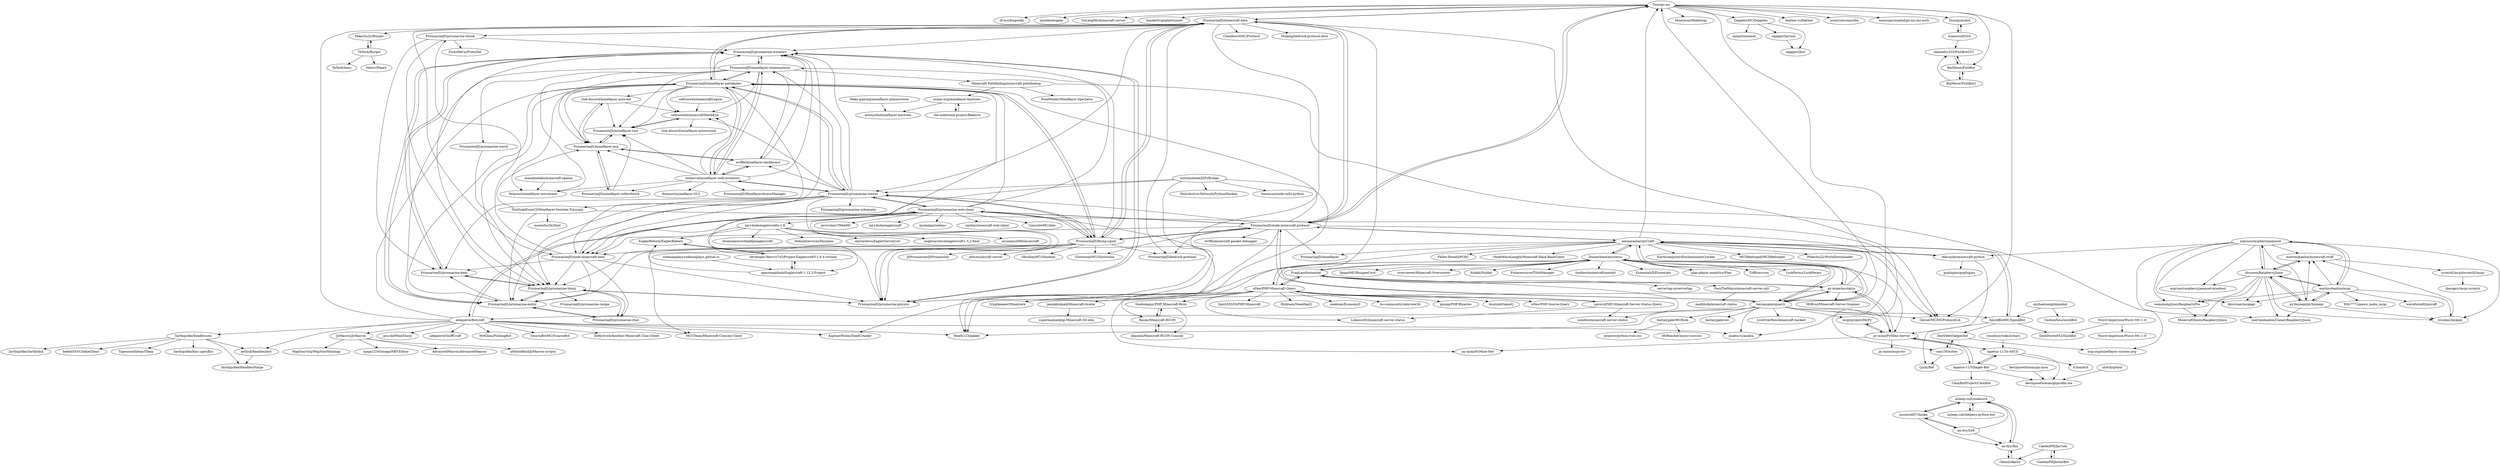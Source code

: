 digraph G {
"Tnze/go-mc" -> "df-mc/dragonfly" ["e"=1]
"Tnze/go-mc" -> "minekube/gate" ["e"=1]
"Tnze/go-mc" -> "GoLangMc/minecraft-server" ["e"=1]
"Tnze/go-mc" -> "Sandertv/gophertunnel" ["e"=1]
"Tnze/go-mc" -> "PrismarineJS/minecraft-data"
"Tnze/go-mc" -> "ZeppelinMC/Zeppelin"
"Tnze/go-mc" -> "azalea-rs/azalea" ["e"=1]
"Tnze/go-mc" -> "PrismarineJS/node-minecraft-protocol"
"Tnze/go-mc" -> "Minestom/Minestom" ["e"=1]
"Tnze/go-mc" -> "GeyserMC/MCProtocolLib" ["e"=1]
"Tnze/go-mc" -> "Tnze/gomcbot"
"Tnze/go-mc" -> "feather-rs/feather" ["e"=1]
"Tnze/go-mc" -> "iceiix/stevenarella" ["e"=1]
"Tnze/go-mc" -> "maxsupermanhd/go-mc-ms-auth"
"Tnze/go-mc" -> "BaiMeow/FishBot"
"FragLand/minestat" -> "py-mine/mcstatus"
"FragLand/minestat" -> "Dinnerbone/mcstatus"
"FragLand/minestat" -> "xPaw/PHP-Minecraft-Query"
"FragLand/minestat" -> "servertap-io/servertap"
"FragLand/minestat" -> "noxifoxi/minecraft-server-status"
"FragLand/minestat" -> "PassTheMayo/minecraft-server-util"
"Macuyiko/minecraft-python" -> "pyplugins/pyplugins"
"Macuyiko/minecraft-python" -> "ammaraskar/pyCraft"
"Macuyiko/minecraft-python" -> "py-mine/PyMine-Server"
"adepierre/Botcraft" -> "adepierre/SniffCraft" ["e"=1]
"adepierre/Botcraft" -> "azalea-rs/azalea" ["e"=1]
"adepierre/Botcraft" -> "MrKinau/FishingBot" ["e"=1]
"adepierre/Botcraft" -> "PrismarineJS/mineflayer-pathfinder"
"adepierre/Botcraft" -> "nothub/headlessbot"
"adepierre/Botcraft" -> "Heath123/pakkit" ["e"=1]
"adepierre/Botcraft" -> "JsMacros/JsMacros"
"adepierre/Botcraft" -> "SwarmBotMC/SwarmBot" ["e"=1]
"adepierre/Botcraft" -> "PrismarineJS/minecraft-data"
"adepierre/Botcraft" -> "Defective4/Another-Minecraft-Chat-Client"
"adepierre/Botcraft" -> "psu-de/MineSharp" ["e"=1]
"adepierre/Botcraft" -> "3arthqu4ke/headlessmc"
"adepierre/Botcraft" -> "MCCTeam/Minecraft-Console-Client" ["e"=1]
"adepierre/Botcraft" -> "PrismarineJS/prismarine-web-client"
"adepierre/Botcraft" -> "KaptainWutax/SeedCracker" ["e"=1]
"michaelzangl/minebot" -> "CarbonNeuron/AIBot"
"michaelzangl/minebot" -> "SpockBotMC/SpockBot"
"martinohanlon/minecraft-stuff" -> "zhuowei/RaspberryJuice"
"martinohanlon/minecraft-stuff" -> "scratch2mcpi/scratch2mcpi"
"TkTech/Burger" -> "Pokechu22/Burger"
"TkTech/Burger" -> "Matsv/PAaaS"
"TkTech/Burger" -> "TkTech/lawu"
"thedudeguy/PHP-Minecraft-Rcon" -> "Rauks/Minecraft-RCON"
"thedudeguy/PHP-Minecraft-Rcon" -> "ekaomk/Minecraft-RCON-Console"
"ryan4yin/video2chars" -> "Iapetus-11/To-ASCII"
"scratch2mcpi/scratch2mcpi" -> "jbaragry/mcpi-scratch"
"Tnze/gomcbot" -> "miaoscraft/SiS"
"BaiMeow/FishBot" -> "Amazefcc233/FishBotGUI"
"BaiMeow/FishBot" -> "BaiMeow/FishBot2"
"Dinnerbone/mcstatus" -> "py-mine/mcstatus"
"Dinnerbone/mcstatus" -> "ammaraskar/pyCraft"
"Dinnerbone/mcstatus" -> "barneygale/quarry"
"Dinnerbone/mcstatus" -> "xPaw/PHP-Minecraft-Query"
"Dinnerbone/mcstatus" -> "FragLand/minestat"
"Dinnerbone/mcstatus" -> "SpigotMC/BungeeCord" ["e"=1]
"Dinnerbone/mcstatus" -> "py-mine/PyMine-Server"
"Dinnerbone/mcstatus" -> "overviewer/Minecraft-Overviewer" ["e"=1]
"Dinnerbone/mcstatus" -> "Nukkit/Nukkit" ["e"=1]
"Dinnerbone/mcstatus" -> "Puharesource/TitleManager" ["e"=1]
"Dinnerbone/mcstatus" -> "toolbox4minecraft/amidst" ["e"=1]
"Dinnerbone/mcstatus" -> "EssentialsX/Essentials" ["e"=1]
"Dinnerbone/mcstatus" -> "plan-player-analytics/Plan" ["e"=1]
"Dinnerbone/mcstatus" -> "Tiiffi/mcrcon" ["e"=1]
"Dinnerbone/mcstatus" -> "LuckPerms/LuckPerms" ["e"=1]
"martinohanlon/mcpi" -> "zhuowei/RaspberryJuice"
"martinohanlon/mcpi" -> "py3minepi/py3minepi"
"martinohanlon/mcpi" -> "brooksc/mcpipy"
"martinohanlon/mcpi" -> "martinohanlon/minecraft-stuff"
"martinohanlon/mcpi" -> "arpruss/raspberryjammod"
"martinohanlon/mcpi" -> "wensheng/JuicyRaspberryPie"
"martinohanlon/mcpi" -> "kbsriram/mcpiapi"
"martinohanlon/mcpi" -> "Will-777/spawn_mobs_mcpi"
"martinohanlon/mcpi" -> "waveform80/picraft"
"PrismarineJS/prismarine-viewer" -> "imharvol/mineflayer-web-inventory"
"PrismarineJS/prismarine-viewer" -> "PrismarineJS/node-minecraft-data"
"PrismarineJS/prismarine-viewer" -> "PrismarineJS/prismarine-windows"
"PrismarineJS/prismarine-viewer" -> "PrismarineJS/mineflayer-pathfinder"
"PrismarineJS/prismarine-viewer" -> "PrismarineJS/prismarine-web-client"
"PrismarineJS/prismarine-viewer" -> "PrismarineJS/prismarine-item"
"PrismarineJS/prismarine-viewer" -> "wvffle/mineflayer-dashboard"
"PrismarineJS/prismarine-viewer" -> "TheDudeFromCI/Mineflayer-Youtube-Tutorials"
"PrismarineJS/prismarine-viewer" -> "PrismarineJS/prismarine-entity"
"PrismarineJS/prismarine-viewer" -> "PrismarineJS/flying-squid"
"PrismarineJS/prismarine-viewer" -> "PrismarineJS/prismarine-physics"
"PrismarineJS/prismarine-viewer" -> "PrismarineJS/mineflayer-statemachine"
"PrismarineJS/prismarine-viewer" -> "PrismarineJS/prismarine-block"
"PrismarineJS/prismarine-viewer" -> "PrismarineJS/prismarine-schematic"
"PrismarineJS/prismarine-viewer" -> "sefirosweb/minecraftHawkEye"
"PrismarineJS/mineflayer-statemachine" -> "PrismarineJS/prismarine-windows"
"PrismarineJS/mineflayer-statemachine" -> "imharvol/mineflayer-web-inventory"
"PrismarineJS/mineflayer-statemachine" -> "PrismarineJS/mineflayer-pathfinder"
"PrismarineJS/mineflayer-statemachine" -> "PrismarineJS/prismarine-world"
"PrismarineJS/mineflayer-statemachine" -> "firejoust/mineflayer-movement"
"PrismarineJS/mineflayer-statemachine" -> "PrismarineJS/mineflayer-pvp"
"PrismarineJS/mineflayer-statemachine" -> "PrismarineJS/mineflayer-tool"
"PrismarineJS/mineflayer-statemachine" -> "sefirosweb/minecraftHawkEye"
"PrismarineJS/mineflayer-statemachine" -> "Minecraft-Pathfinding/minecraft-pathfinding"
"PrismarineJS/mineflayer-statemachine" -> "wvffle/mineflayer-dashboard"
"PrismarineJS/mineflayer-statemachine" -> "PrismarineJS/prismarine-entity"
"xPaw/PHP-Minecraft-Query" -> "xPaw/PHP-Source-Query" ["e"=1]
"xPaw/PHP-Minecraft-Query" -> "spravil/PHP-Minecraft-Server-Status-Query"
"xPaw/PHP-Minecraft-Query" -> "Spirit55555/PHP-Minecraft"
"xPaw/PHP-Minecraft-Query" -> "jamiebicknell/Minecraft-Avatar"
"xPaw/PHP-Minecraft-Query" -> "Dinnerbone/mcstatus"
"xPaw/PHP-Minecraft-Query" -> "Hydreon/Steadfast2" ["e"=1]
"xPaw/PHP-Minecraft-Query" -> "thedudeguy/PHP-Minecraft-Rcon"
"xPaw/PHP-Minecraft-Query" -> "onebone/EconomyS" ["e"=1]
"xPaw/PHP-Minecraft-Query" -> "Cryptkeeper/Minetrack" ["e"=1]
"xPaw/PHP-Minecraft-Query" -> "Rauks/Minecraft-RCON"
"xPaw/PHP-Minecraft-Query" -> "bs-community/skinview3d" ["e"=1]
"xPaw/PHP-Minecraft-Query" -> "pmmp/PHP-Binaries" ["e"=1]
"xPaw/PHP-Minecraft-Query" -> "FragLand/minestat"
"xPaw/PHP-Minecraft-Query" -> "Lukasss93/minecraft-server-status"
"xPaw/PHP-Minecraft-Query" -> "Austinb/GameQ" ["e"=1]
"Iapetus-11/Villager-Bot" -> "Iapetus-11/To-ASCII"
"Iapetus-11/Villager-Bot" -> "py-mine/PyMine-Server"
"Iapetus-11/Villager-Bot" -> "ClemBotProject/ClemBot"
"Iapetus-11/Villager-Bot" -> "kevinjosethomas/ghprofile.me"
"Iapetus-11/To-ASCII" -> "kevinjosethomas/ghprofile.me"
"Iapetus-11/To-ASCII" -> "d-llon/bcli"
"Iapetus-11/To-ASCII" -> "Iapetus-11/Villager-Bot"
"TheDudeFromCI/Mineflayer-Youtube-Tutorials" -> "PrismarineJS/mineflayer-pvp"
"TheDudeFromCI/Mineflayer-Youtube-Tutorials" -> "rom1504/rbot"
"TheDudeFromCI/Mineflayer-Youtube-Tutorials" -> "moom0o/2b2tbot"
"TheDudeFromCI/Mineflayer-Youtube-Tutorials" -> "PrismarineJS/prismarine-entity"
"ClemBotProject/ClemBot" -> "asleep-cult/snekcord"
"JsMacros/JsMacros" -> "AdvancedMacros/AdvancedMacros"
"JsMacros/JsMacros" -> "aMelonRind/JsMacros-scripts"
"JsMacros/JsMacros" -> "WagYourOrg/WagYourMinimap"
"JsMacros/JsMacros" -> "mega12345mega/NBT-Editor"
"arpruss/raspberryjammod" -> "zhuowei/RaspberryJuice"
"arpruss/raspberryjammod" -> "kbsriram/mcpiapi"
"arpruss/raspberryjammod" -> "brooksc/mcpipy"
"arpruss/raspberryjammod" -> "wensheng/JuicyRaspberryPie"
"arpruss/raspberryjammod" -> "martinohanlon/mcpi"
"arpruss/raspberryjammod" -> "py3minepi/py3minepi"
"arpruss/raspberryjammod" -> "arpruss/raspberryjammod-minetest"
"arpruss/raspberryjammod" -> "martinohanlon/minecraft-stuff"
"arpruss/raspberryjammod" -> "martinohanlon/CanaryRaspberryJuice"
"arpruss/raspberryjammod" -> "Macuyiko/minecraft-python"
"Wurst-Imperium/Wurst-MC-1.8" -> "Wurst-Imperium/Wurst-MC-1.9"
"Wurst-Imperium/Wurst-MC-1.8" -> "DarkStorm652/DarkBot"
"wvffle/mineflayer-dashboard" -> "imharvol/mineflayer-web-inventory"
"wvffle/mineflayer-dashboard" -> "PrismarineJS/mineflayer-pvp"
"wvffle/mineflayer-dashboard" -> "PrismarineJS/prismarine-windows"
"barneygale/quarry" -> "ammaraskar/pyCraft"
"barneygale/quarry" -> "LiveOverflow/minecraft-hacked" ["e"=1]
"barneygale/quarry" -> "barneygale/rex"
"barneygale/quarry" -> "PrismarineJS/node-minecraft-protocol"
"barneygale/quarry" -> "Dinnerbone/mcstatus"
"barneygale/quarry" -> "py-mine/mcstatus"
"barneygale/quarry" -> "SpockBotMC/SpockBot"
"barneygale/quarry" -> "py-mine/PyMine-Server"
"barneygale/quarry" -> "Tnze/go-mc"
"barneygale/quarry" -> "azalea-rs/azalea" ["e"=1]
"barneygale/quarry" -> "Heath123/pakkit" ["e"=1]
"barneygale/quarry" -> "mcpyproject/McPy"
"barneygale/quarry" -> "GeyserMC/MCProtocolLib" ["e"=1]
"barneygale/quarry" -> "barneygale/MCRcon"
"barneygale/quarry" -> "adepierre/Botcraft"
"mcpyproject/McPy" -> "py-mine/PyMine-Server"
"barneygale/MCRcon" -> "MrReacher/async-mcrcon"
"barneygale/MCRcon" -> "mrpaws/python-rcon-mc"
"PrismarineJS/mineflayer-pathfinder" -> "PrismarineJS/mineflayer-statemachine"
"PrismarineJS/mineflayer-pathfinder" -> "imharvol/mineflayer-web-inventory"
"PrismarineJS/mineflayer-pathfinder" -> "PrismarineJS/mineflayer-pvp"
"PrismarineJS/mineflayer-pathfinder" -> "PrismarineJS/node-minecraft-data"
"PrismarineJS/mineflayer-pathfinder" -> "sefirosweb/minecraftHawkEye"
"PrismarineJS/mineflayer-pathfinder" -> "PrismarineJS/prismarine-viewer"
"PrismarineJS/mineflayer-pathfinder" -> "PrismarineJS/prismarine-physics"
"PrismarineJS/mineflayer-pathfinder" -> "PrismarineJS/prismarine-windows"
"PrismarineJS/mineflayer-pathfinder" -> "PrismarineJS/prismarine-block"
"PrismarineJS/mineflayer-pathfinder" -> "PrismarineJS/prismarine-entity"
"PrismarineJS/mineflayer-pathfinder" -> "PrismarineJS/mineflayer-tool"
"PrismarineJS/mineflayer-pathfinder" -> "PrismarineJS/minecraft-data"
"PrismarineJS/mineflayer-pathfinder" -> "firejoust/mineflayer-movement"
"PrismarineJS/mineflayer-pathfinder" -> "PrismarineJS/flying-squid"
"PrismarineJS/mineflayer-pathfinder" -> "link-discord/mineflayer-auto-eat"
"imharvol/mineflayer-web-inventory" -> "wvffle/mineflayer-dashboard"
"imharvol/mineflayer-web-inventory" -> "PrismarineJS/mineflayer-statemachine"
"imharvol/mineflayer-web-inventory" -> "PrismarineJS/mineflayer-collectblock"
"imharvol/mineflayer-web-inventory" -> "sefirosweb/minecraftHawkEye"
"imharvol/mineflayer-web-inventory" -> "PrismarineJS/MineflayerArmorManager"
"imharvol/mineflayer-web-inventory" -> "PrismarineJS/mineflayer-tool"
"imharvol/mineflayer-web-inventory" -> "PrismarineJS/mineflayer-pvp"
"imharvol/mineflayer-web-inventory" -> "PrismarineJS/mineflayer-pathfinder"
"imharvol/mineflayer-web-inventory" -> "PrismarineJS/prismarine-viewer"
"imharvol/mineflayer-web-inventory" -> "firejoust/mineflayer-movement"
"imharvol/mineflayer-web-inventory" -> "PrismarineJS/prismarine-windows"
"imharvol/mineflayer-web-inventory" -> "firejoust/mineflayer-GUI"
"PrismarineJS/prismarine-physics" -> "PrismarineJS/prismarine-block"
"PrismarineJS/prismarine-physics" -> "PrismarineJS/prismarine-windows"
"sefirosweb/minecraftLegion" -> "sefirosweb/minecraftHawkEye"
"miaoscraft/SiS" -> "Amazefcc233/FishBotGUI"
"miaoscraft/SiS" -> "Tnze/gomcbot"
"PassTheMayo/minecraft-server-util" -> "mathhulk/minecraft-status"
"PrismarineJS/mineflayer-collectblock" -> "PrismarineJS/mineflayer-pvp"
"PrismarineJS/mineflayer-collectblock" -> "PrismarineJS/mineflayer-tool"
"PrismarineJS/prismarine-chat" -> "PrismarineJS/prismarine-block"
"PrismarineJS/prismarine-chat" -> "PrismarineJS/prismarine-entity"
"sefirosweb/minecraftHawkEye" -> "PrismarineJS/mineflayer-tool"
"sefirosweb/minecraftHawkEye" -> "link-discord/mineflayer-autocrystal"
"Amazefcc233/FishBotGUI" -> "BaiMeow/FishBot"
"ammaraskar/pyCraft" -> "barneygale/quarry"
"ammaraskar/pyCraft" -> "SpockBotMC/SpockBot"
"ammaraskar/pyCraft" -> "Dinnerbone/mcstatus"
"ammaraskar/pyCraft" -> "Macuyiko/minecraft-python"
"ammaraskar/pyCraft" -> "GeyserMC/MCProtocolLib" ["e"=1]
"ammaraskar/pyCraft" -> "PrismarineJS/node-minecraft-protocol"
"ammaraskar/pyCraft" -> "MCCTeam/Minecraft-Console-Client" ["e"=1]
"ammaraskar/pyCraft" -> "MCDReforged/MCDReforged" ["e"=1]
"ammaraskar/pyCraft" -> "KaptainWutax/SeedCracker" ["e"=1]
"ammaraskar/pyCraft" -> "Pokechu22/WorldDownloader" ["e"=1]
"ammaraskar/pyCraft" -> "Fallen-Breath/PCRC" ["e"=1]
"ammaraskar/pyCraft" -> "PrismarineJS/mineflayer" ["e"=1]
"ammaraskar/pyCraft" -> "OxideWaveLength/Minecraft-Hack-BaseClient" ["e"=1]
"ammaraskar/pyCraft" -> "Earthcomputer/EnchantmentCracker" ["e"=1]
"ammaraskar/pyCraft" -> "Tnze/go-mc"
"PrismarineJS/minecraft-data" -> "PrismarineJS/node-minecraft-data"
"PrismarineJS/minecraft-data" -> "PrismarineJS/node-minecraft-protocol"
"PrismarineJS/minecraft-data" -> "Heath123/pakkit" ["e"=1]
"PrismarineJS/minecraft-data" -> "PrismarineJS/bedrock-protocol" ["e"=1]
"PrismarineJS/minecraft-data" -> "PrismarineJS/mineflayer-pathfinder"
"PrismarineJS/minecraft-data" -> "CloudburstMC/Protocol" ["e"=1]
"PrismarineJS/minecraft-data" -> "PrismarineJS/flying-squid"
"PrismarineJS/minecraft-data" -> "GeyserMC/MCProtocolLib" ["e"=1]
"PrismarineJS/minecraft-data" -> "Tnze/go-mc"
"PrismarineJS/minecraft-data" -> "Pokechu22/Burger"
"PrismarineJS/minecraft-data" -> "PrismarineJS/prismarine-windows"
"PrismarineJS/minecraft-data" -> "Mojang/bedrock-protocol-docs" ["e"=1]
"PrismarineJS/minecraft-data" -> "PrismarineJS/prismarine-viewer"
"PrismarineJS/minecraft-data" -> "PrismarineJS/prismarine-physics"
"PrismarineJS/minecraft-data" -> "PrismarineJS/prismarine-chunk"
"py-mine/PyMine-Server" -> "mcpyproject/McPy"
"py-mine/PyMine-Server" -> "py-mine/PyMine-Net"
"py-mine/PyMine-Server" -> "Iapetus-11/Villager-Bot"
"py-mine/PyMine-Server" -> "py-mine/mcstatus"
"py-mine/PyMine-Server" -> "py-mine/mcproto"
"py-mine/PyMine-Server" -> "Iapetus-11/To-ASCII"
"statch/gitbot" -> "kevinjosethomas/ghprofile.me"
"PrismarineJS/prismarine-chunk" -> "PrismarineJS/prismarine-item"
"PrismarineJS/prismarine-chunk" -> "PrismarineJS/prismarine-block"
"PrismarineJS/prismarine-chunk" -> "PrismarineJS/prismarine-windows"
"PrismarineJS/prismarine-chunk" -> "ProtoDef-io/ProtoDef"
"jamiebicknell/Minecraft-Avatar" -> "supermamie/php-Minecraft-3D-skin"
"BaiMeow/FishBot2" -> "BaiMeow/FishBot"
"BaiMeow/FishBot2" -> "Amazefcc233/FishBotGUI"
"extremeheat/JSPyBridge" -> "hmenyus/node-calls-python"
"extremeheat/JSPyBridge" -> "PrismarineJS/prismarine-physics"
"extremeheat/JSPyBridge" -> "PrismarineJS/prismarine-viewer"
"extremeheat/JSPyBridge" -> "Distributive-Network/PythonMonkey" ["e"=1]
"extremeheat/JSPyBridge" -> "Heath123/pakkit" ["e"=1]
"extremeheat/JSPyBridge" -> "PrismarineJS/node-minecraft-data"
"wensheng/JuicyRaspberryPie" -> "MinecraftDawn/RaspberryJuice"
"PrismarineJS/node-minecraft-data" -> "PrismarineJS/prismarine-windows"
"PrismarineJS/node-minecraft-data" -> "PrismarineJS/prismarine-physics"
"PrismarineJS/node-minecraft-data" -> "PrismarineJS/prismarine-block"
"PrismarineJS/node-minecraft-data" -> "PrismarineJS/prismarine-item"
"PrismarineJS/node-minecraft-data" -> "PrismarineJS/prismarine-chat"
"PrismarineJS/node-minecraft-data" -> "PrismarineJS/prismarine-entity"
"PrismarineJS/node-minecraft-data" -> "PrismarineJS/prismarine-chunk"
"CaedenPH/JesterBot" -> "CaedenPH/Jarvide"
"PrismarineJS/prismarine-web-client" -> "michaljaz/webmc" ["e"=1]
"PrismarineJS/prismarine-web-client" -> "PrismarineJS/prismarine-viewer"
"PrismarineJS/prismarine-web-client" -> "zardoy/minecraft-web-client"
"PrismarineJS/prismarine-web-client" -> "PrismarineJS/flying-squid"
"PrismarineJS/prismarine-web-client" -> "ConcreteMC/Alex" ["e"=1]
"PrismarineJS/prismarine-web-client" -> "PrismarineJS/node-minecraft-data"
"PrismarineJS/prismarine-web-client" -> "PrismarineJS/node-minecraft-protocol"
"PrismarineJS/prismarine-web-client" -> "PrismarineJS/mineflayer-statemachine"
"PrismarineJS/prismarine-web-client" -> "jerrychan7/WebMC"
"PrismarineJS/prismarine-web-client" -> "lax1dude/eaglercraft" ["e"=1]
"PrismarineJS/prismarine-web-client" -> "PrismarineJS/mineflayer-pathfinder"
"PrismarineJS/prismarine-web-client" -> "adepierre/Botcraft"
"PrismarineJS/prismarine-web-client" -> "Cryptkeeper/Minetrack" ["e"=1]
"PrismarineJS/prismarine-web-client" -> "lax1dude/eaglercraftx-1.8"
"PrismarineJS/prismarine-web-client" -> "PrismarineJS/prismarine-physics"
"kevinjosethomas/py-mon" -> "kevinjosethomas/ghprofile.me"
"link-discord/mineflayer-auto-eat" -> "PrismarineJS/mineflayer-pvp"
"link-discord/mineflayer-auto-eat" -> "sefirosweb/minecraftHawkEye"
"link-discord/mineflayer-auto-eat" -> "PrismarineJS/mineflayer-tool"
"ekaomk/Minecraft-RCON-Console" -> "Rauks/Minecraft-RCON"
"PrismarineJS/mineflayer-pvp" -> "PrismarineJS/mineflayer-tool"
"PrismarineJS/mineflayer-pvp" -> "PrismarineJS/mineflayer-collectblock"
"PrismarineJS/mineflayer-pvp" -> "link-discord/mineflayer-auto-eat"
"PrismarineJS/mineflayer-pvp" -> "wvffle/mineflayer-dashboard"
"PrismarineJS/prismarine-world" -> "PrismarineJS/prismarine-block"
"py3minepi/py3minepi" -> "zhuowei/RaspberryJuice"
"py3minepi/py3minepi" -> "martinohanlon/minecraft-stuff"
"py3minepi/py3minepi" -> "martinohanlon/mcpi"
"py3minepi/py3minepi" -> "brooksc/mcpipy"
"py3minepi/py3minepi" -> "martinohanlon/CanaryRaspberryJuice"
"nothub/headlessbot" -> "3arthqu4ke/HeadlessForge"
"PrismarineJS/mineflayer-tool" -> "sefirosweb/minecraftHawkEye"
"PrismarineJS/mineflayer-tool" -> "PrismarineJS/mineflayer-pvp"
"asleep-cult/snekcord" -> "mooncell07/Azaka"
"asleep-cult/snekcord" -> "asleep-cult/helpers-python-bot"
"asleep-cult/snekcord" -> "an-dyy/Rin"
"asleep-cult/helpers-python-bot" -> "asleep-cult/snekcord"
"PrismarineJS/prismarine-windows" -> "PrismarineJS/prismarine-item"
"PrismarineJS/prismarine-windows" -> "PrismarineJS/prismarine-entity"
"PrismarineJS/prismarine-windows" -> "PrismarineJS/prismarine-block"
"PrismarineJS/prismarine-windows" -> "PrismarineJS/prismarine-physics"
"PrismarineJS/prismarine-windows" -> "PrismarineJS/mineflayer-statemachine"
"3arthqu4ke/headlessmc" -> "3arthqu4ke/hmc-specifics"
"3arthqu4ke/headlessmc" -> "3arthqu4ke/3arthh4ck" ["e"=1]
"3arthqu4ke/headlessmc" -> "3arthqu4ke/HeadlessForge"
"3arthqu4ke/headlessmc" -> "nothub/headlessbot"
"3arthqu4ke/headlessmc" -> "bebeli555/CookieClient"
"3arthqu4ke/headlessmc" -> "Tigermouthbear/Theia" ["e"=1]
"py-mine/mcstatus" -> "Dinnerbone/mcstatus"
"py-mine/mcstatus" -> "py-mine/PyMine-Server"
"py-mine/mcstatus" -> "barneygale/quarry"
"py-mine/mcstatus" -> "FragLand/minestat"
"py-mine/mcstatus" -> "MrBruz/Minecraft-Server-Scanner" ["e"=1]
"py-mine/mcstatus" -> "py-mine/PyMine-Net"
"py-mine/mcstatus" -> "ammaraskar/pyCraft"
"PrismarineJS/flying-squid" -> "PrismarineJS/node-minecraft-protocol"
"PrismarineJS/flying-squid" -> "PrismarineJS/node-minecraft-data"
"PrismarineJS/flying-squid" -> "PrismarineJS/prismarine-viewer"
"PrismarineJS/flying-squid" -> "PrismarineJS/minecraft-data"
"PrismarineJS/flying-squid" -> "PrismarineJS/mineflayer-pathfinder"
"PrismarineJS/flying-squid" -> "PrismarineJS/prismarine-web-client"
"PrismarineJS/flying-squid" -> "JSPrismarine/JSPrismarine" ["e"=1]
"PrismarineJS/flying-squid" -> "jellz/minecraft-server"
"PrismarineJS/flying-squid" -> "PrismarineJS/bedrock-protocol" ["e"=1]
"PrismarineJS/flying-squid" -> "PrismarineJS/prismarine-windows"
"PrismarineJS/flying-squid" -> "GlowstoneMC/Glowstone" ["e"=1]
"PrismarineJS/flying-squid" -> "ObsidianMC/Obsidian" ["e"=1]
"PrismarineJS/flying-squid" -> "PrismarineJS/prismarine-entity"
"PrismarineJS/flying-squid" -> "PrismarineJS/prismarine-block"
"PrismarineJS/flying-squid" -> "PrismarineJS/prismarine-physics"
"manekinekko/minecraft-openai" -> "firejoust/mineflayer-movement"
"CaedenPH/Jarvide" -> "Okimii/Akeno"
"CaedenPH/Jarvide" -> "CaedenPH/JesterBot"
"PrismarineJS/prismarine-entity" -> "PrismarineJS/prismarine-block"
"PrismarineJS/prismarine-entity" -> "PrismarineJS/prismarine-windows"
"PrismarineJS/prismarine-entity" -> "PrismarineJS/prismarine-item"
"PrismarineJS/prismarine-entity" -> "PrismarineJS/prismarine-chat"
"PrismarineJS/prismarine-item" -> "PrismarineJS/prismarine-windows"
"PrismarineJS/prismarine-item" -> "PrismarineJS/prismarine-block"
"mooncell07/Azaka" -> "asleep-cult/snekcord"
"mooncell07/Azaka" -> "an-dyy/Lefi"
"mooncell07/Azaka" -> "an-dyy/Rin"
"PrismarineJS/prismarine-block" -> "PrismarineJS/prismarine-entity"
"PrismarineJS/prismarine-block" -> "PrismarineJS/prismarine-item"
"PrismarineJS/prismarine-block" -> "PrismarineJS/prismarine-chat"
"PrismarineJS/prismarine-block" -> "PrismarineJS/prismarine-recipe"
"PrismarineJS/prismarine-block" -> "PrismarineJS/prismarine-physics"
"an-dyy/Lefi" -> "mooncell07/Azaka"
"an-dyy/Lefi" -> "an-dyy/Rin"
"an-dyy/Lefi" -> "asleep-cult/snekcord"
"an-dyy/Rin" -> "Okimii/Akeno"
"an-dyy/Rin" -> "asleep-cult/snekcord"
"Okimii/Akeno" -> "an-dyy/Rin"
"lax1dude/eaglercraftx-1.8" -> "doomslayerwithabfg/eaglercraft"
"lax1dude/eaglercraftx-1.8" -> "EaglerReborn/EaglerReborn"
"lax1dude/eaglercraftx-1.8" -> "NebulaServices/Dynamic" ["e"=1]
"lax1dude/eaglercraftx-1.8" -> "darverdevs/EaglerServerList"
"lax1dude/eaglercraftx-1.8" -> "eaglerarchive/eaglercraft1.5.2-final"
"lax1dude/eaglercraftx-1.8" -> "ayunami2000/ayuncraft"
"lax1dude/eaglercraftx-1.8" -> "apersongithub/Eaglercraft-1.12.2-Project"
"Pokechu22/Burger" -> "TkTech/Burger"
"developer-lfierrro743/Project-EaglercraftY-1.9.4-version" -> "apersongithub/Eaglercraft-1.12.2-Project"
"developer-lfierrro743/Project-EaglercraftY-1.9.4-version" -> "EaglerReborn/EaglerReborn"
"ZeppelinMC/Zeppelin" -> "aimjel/minenet"
"ZeppelinMC/Zeppelin" -> "oqapps/Qlist"
"ZeppelinMC/Zeppelin" -> "oqapps/Qartion"
"apersongithub/Eaglercraft-1.12.2-Project" -> "developer-lfierrro743/Project-EaglercraftY-1.9.4-version"
"apersongithub/Eaglercraft-1.12.2-Project" -> "EaglerReborn/EaglerReborn"
"Minecraft-Pathfinding/minecraft-pathfinding" -> "nxg-org/mineflayer-custom-pvp"
"Minecraft-Pathfinding/minecraft-pathfinding" -> "miner-org/mineflayer-baritone"
"Minecraft-Pathfinding/minecraft-pathfinding" -> "PondWader/Mineflayer-Spectator"
"radmanplays/radmanplays.github.io" -> "apersongithub/Eaglercraft-1.12.2-Project"
"oqapps/Qartion" -> "oqapps/Qlist"
"EaglerReborn/EaglerReborn" -> "developer-lfierrro743/Project-EaglercraftY-1.9.4-version"
"Maks-gaming/mineflayer-plasmovoice" -> "antisynth/mineflayer-baritone"
"PrismarineJS/node-minecraft-protocol" -> "PrismarineJS/flying-squid"
"PrismarineJS/node-minecraft-protocol" -> "PrismarineJS/minecraft-data"
"PrismarineJS/node-minecraft-protocol" -> "PrismarineJS/mineflayer" ["e"=1]
"PrismarineJS/node-minecraft-protocol" -> "Heath123/pakkit" ["e"=1]
"PrismarineJS/node-minecraft-protocol" -> "GeyserMC/MCProtocolLib" ["e"=1]
"PrismarineJS/node-minecraft-protocol" -> "PrismarineJS/mineflayer-pathfinder"
"PrismarineJS/node-minecraft-protocol" -> "PrismarineJS/node-minecraft-data"
"PrismarineJS/node-minecraft-protocol" -> "PrismarineJS/prismarine-viewer"
"PrismarineJS/node-minecraft-protocol" -> "barneygale/quarry"
"PrismarineJS/node-minecraft-protocol" -> "PrismarineJS/bedrock-protocol" ["e"=1]
"PrismarineJS/node-minecraft-protocol" -> "wvffle/minecraft-packet-debugger"
"PrismarineJS/node-minecraft-protocol" -> "PrismarineJS/prismarine-web-client"
"PrismarineJS/node-minecraft-protocol" -> "GlowstoneMC/Glowstone" ["e"=1]
"PrismarineJS/node-minecraft-protocol" -> "ammaraskar/pyCraft"
"PrismarineJS/node-minecraft-protocol" -> "Tnze/go-mc"
"Darthfett/helperbot" -> "rom1504/rbot"
"Darthfett/helperbot" -> "nxg-org/mineflayer-custom-pvp"
"zhuowei/RaspberryJuice" -> "martinohanlon/mcpi"
"zhuowei/RaspberryJuice" -> "py3minepi/py3minepi"
"zhuowei/RaspberryJuice" -> "arpruss/raspberryjammod"
"zhuowei/RaspberryJuice" -> "martinohanlon/minecraft-stuff"
"zhuowei/RaspberryJuice" -> "wensheng/JuicyRaspberryPie"
"zhuowei/RaspberryJuice" -> "kbsriram/mcpiapi"
"zhuowei/RaspberryJuice" -> "brooksc/mcpipy"
"zhuowei/RaspberryJuice" -> "martinohanlon/CanaryRaspberryJuice"
"zhuowei/RaspberryJuice" -> "arpruss/raspberryjammod-minetest"
"zhuowei/RaspberryJuice" -> "MinecraftDawn/RaspberryJuice"
"SpockBotMC/SpockBot" -> "Gjum/Bat"
"SpockBotMC/SpockBot" -> "DarkStorm652/DarkBot"
"SpockBotMC/SpockBot" -> "ammaraskar/pyCraft"
"SpockBotMC/SpockBot" -> "Darthfett/helperbot"
"rom1504/rbot" -> "Darthfett/helperbot"
"rom1504/rbot" -> "Gjum/Bat"
"spravil/PHP-Minecraft-Server-Status-Query" -> "xPaw/PHP-Minecraft-Query"
"spravil/PHP-Minecraft-Server-Status-Query" -> "noxifoxi/minecraft-server-status"
"spravil/PHP-Minecraft-Server-Status-Query" -> "Lukasss93/minecraft-server-status"
"miner-org/mineflayer-baritone" -> "the-lodestone-project/Beehive"
"miner-org/mineflayer-baritone" -> "antisynth/mineflayer-baritone"
"the-lodestone-project/Beehive" -> "miner-org/mineflayer-baritone"
"Rauks/Minecraft-RCON" -> "ekaomk/Minecraft-RCON-Console"
"Rauks/Minecraft-RCON" -> "thedudeguy/PHP-Minecraft-Rcon"
"brooksc/mcpipy" -> "martinohanlon/minecraft-stuff"
"Tnze/go-mc" ["l"="-35.901,-14.502"]
"df-mc/dragonfly" ["l"="-36.375,-13.955"]
"minekube/gate" ["l"="-35.558,-13.317"]
"GoLangMc/minecraft-server" ["l"="-35.294,-13.53"]
"Sandertv/gophertunnel" ["l"="-36.343,-13.952"]
"PrismarineJS/minecraft-data" ["l"="-35.888,-14.565"]
"ZeppelinMC/Zeppelin" ["l"="-35.98,-14.489"]
"azalea-rs/azalea" ["l"="-35.464,-13.47"]
"PrismarineJS/node-minecraft-protocol" ["l"="-35.864,-14.535"]
"Minestom/Minestom" ["l"="-35.573,-13.409"]
"GeyserMC/MCProtocolLib" ["l"="-35.609,-13.412"]
"Tnze/gomcbot" ["l"="-35.92,-14.471"]
"feather-rs/feather" ["l"="-35.542,-13.512"]
"iceiix/stevenarella" ["l"="-35.528,-13.543"]
"maxsupermanhd/go-mc-ms-auth" ["l"="-35.929,-14.503"]
"BaiMeow/FishBot" ["l"="-35.945,-14.474"]
"FragLand/minestat" ["l"="-35.899,-14.366"]
"py-mine/mcstatus" ["l"="-35.852,-14.405"]
"Dinnerbone/mcstatus" ["l"="-35.878,-14.396"]
"xPaw/PHP-Minecraft-Query" ["l"="-35.928,-14.33"]
"servertap-io/servertap" ["l"="-35.953,-14.381"]
"noxifoxi/minecraft-server-status" ["l"="-35.935,-14.357"]
"PassTheMayo/minecraft-server-util" ["l"="-35.879,-14.32"]
"Macuyiko/minecraft-python" ["l"="-35.76,-14.404"]
"pyplugins/pyplugins" ["l"="-35.733,-14.392"]
"ammaraskar/pyCraft" ["l"="-35.827,-14.455"]
"py-mine/PyMine-Server" ["l"="-35.82,-14.381"]
"adepierre/Botcraft" ["l"="-35.936,-14.587"]
"adepierre/SniffCraft" ["l"="-35.631,-13.307"]
"MrKinau/FishingBot" ["l"="-34.899,-12.941"]
"PrismarineJS/mineflayer-pathfinder" ["l"="-35.867,-14.615"]
"nothub/headlessbot" ["l"="-35.97,-14.615"]
"Heath123/pakkit" ["l"="-35.619,-13.299"]
"JsMacros/JsMacros" ["l"="-36.028,-14.609"]
"SwarmBotMC/SwarmBot" ["l"="-35.4,-13.537"]
"Defective4/Another-Minecraft-Chat-Client" ["l"="-35.973,-14.585"]
"psu-de/MineSharp" ["l"="-54.384,5.732"]
"3arthqu4ke/headlessmc" ["l"="-35.983,-14.639"]
"MCCTeam/Minecraft-Console-Client" ["l"="-35.336,-11.763"]
"PrismarineJS/prismarine-web-client" ["l"="-35.889,-14.604"]
"KaptainWutax/SeedCracker" ["l"="-35.464,-11.677"]
"michaelzangl/minebot" ["l"="-35.728,-14.504"]
"CarbonNeuron/AIBot" ["l"="-35.696,-14.518"]
"SpockBotMC/SpockBot" ["l"="-35.777,-14.489"]
"martinohanlon/minecraft-stuff" ["l"="-35.575,-14.355"]
"zhuowei/RaspberryJuice" ["l"="-35.603,-14.341"]
"scratch2mcpi/scratch2mcpi" ["l"="-35.535,-14.362"]
"TkTech/Burger" ["l"="-36.017,-14.543"]
"Pokechu22/Burger" ["l"="-35.974,-14.55"]
"Matsv/PAaaS" ["l"="-36.051,-14.55"]
"TkTech/lawu" ["l"="-36.047,-14.526"]
"thedudeguy/PHP-Minecraft-Rcon" ["l"="-35.957,-14.282"]
"Rauks/Minecraft-RCON" ["l"="-35.937,-14.274"]
"ekaomk/Minecraft-RCON-Console" ["l"="-35.953,-14.253"]
"ryan4yin/video2chars" ["l"="-35.777,-14.276"]
"Iapetus-11/To-ASCII" ["l"="-35.789,-14.319"]
"jbaragry/mcpi-scratch" ["l"="-35.511,-14.366"]
"miaoscraft/SiS" ["l"="-35.933,-14.454"]
"Amazefcc233/FishBotGUI" ["l"="-35.95,-14.458"]
"BaiMeow/FishBot2" ["l"="-35.966,-14.462"]
"barneygale/quarry" ["l"="-35.857,-14.459"]
"SpigotMC/BungeeCord" ["l"="-35.684,-13.472"]
"overviewer/Minecraft-Overviewer" ["l"="-35.675,-13.602"]
"Nukkit/Nukkit" ["l"="-36.523,-13.973"]
"Puharesource/TitleManager" ["l"="-35.647,-13.132"]
"toolbox4minecraft/amidst" ["l"="-35.455,-11.75"]
"EssentialsX/Essentials" ["l"="-35.685,-13.406"]
"plan-player-analytics/Plan" ["l"="-35.643,-13.369"]
"Tiiffi/mcrcon" ["l"="-35.733,-13.448"]
"LuckPerms/LuckPerms" ["l"="-35.66,-13.405"]
"martinohanlon/mcpi" ["l"="-35.59,-14.323"]
"py3minepi/py3minepi" ["l"="-35.59,-14.356"]
"brooksc/mcpipy" ["l"="-35.575,-14.338"]
"arpruss/raspberryjammod" ["l"="-35.627,-14.351"]
"wensheng/JuicyRaspberryPie" ["l"="-35.616,-14.312"]
"kbsriram/mcpiapi" ["l"="-35.628,-14.323"]
"Will-777/spawn_mobs_mcpi" ["l"="-35.579,-14.291"]
"waveform80/picraft" ["l"="-35.555,-14.302"]
"PrismarineJS/prismarine-viewer" ["l"="-35.847,-14.614"]
"imharvol/mineflayer-web-inventory" ["l"="-35.848,-14.646"]
"PrismarineJS/node-minecraft-data" ["l"="-35.844,-14.583"]
"PrismarineJS/prismarine-windows" ["l"="-35.85,-14.602"]
"PrismarineJS/prismarine-item" ["l"="-35.827,-14.589"]
"wvffle/mineflayer-dashboard" ["l"="-35.861,-14.636"]
"TheDudeFromCI/Mineflayer-Youtube-Tutorials" ["l"="-35.803,-14.624"]
"PrismarineJS/prismarine-entity" ["l"="-35.831,-14.609"]
"PrismarineJS/flying-squid" ["l"="-35.869,-14.585"]
"PrismarineJS/prismarine-physics" ["l"="-35.852,-14.594"]
"PrismarineJS/mineflayer-statemachine" ["l"="-35.841,-14.632"]
"PrismarineJS/prismarine-block" ["l"="-35.835,-14.596"]
"PrismarineJS/prismarine-schematic" ["l"="-35.816,-14.647"]
"sefirosweb/minecraftHawkEye" ["l"="-35.851,-14.663"]
"PrismarineJS/prismarine-world" ["l"="-35.818,-14.628"]
"firejoust/mineflayer-movement" ["l"="-35.876,-14.654"]
"PrismarineJS/mineflayer-pvp" ["l"="-35.84,-14.652"]
"PrismarineJS/mineflayer-tool" ["l"="-35.859,-14.652"]
"Minecraft-Pathfinding/minecraft-pathfinding" ["l"="-35.767,-14.644"]
"xPaw/PHP-Source-Query" ["l"="-56.822,17.718"]
"spravil/PHP-Minecraft-Server-Status-Query" ["l"="-35.959,-14.337"]
"Spirit55555/PHP-Minecraft" ["l"="-35.916,-14.297"]
"jamiebicknell/Minecraft-Avatar" ["l"="-35.986,-14.311"]
"Hydreon/Steadfast2" ["l"="-36.504,-14"]
"onebone/EconomyS" ["l"="-36.595,-14.04"]
"Cryptkeeper/Minetrack" ["l"="-35.64,-13.444"]
"bs-community/skinview3d" ["l"="-36.612,-12.513"]
"pmmp/PHP-Binaries" ["l"="-36.337,-14.063"]
"Lukasss93/minecraft-server-status" ["l"="-35.954,-14.315"]
"Austinb/GameQ" ["l"="-56.708,17.724"]
"Iapetus-11/Villager-Bot" ["l"="-35.807,-14.327"]
"ClemBotProject/ClemBot" ["l"="-35.81,-14.259"]
"kevinjosethomas/ghprofile.me" ["l"="-35.767,-14.304"]
"d-llon/bcli" ["l"="-35.797,-14.298"]
"rom1504/rbot" ["l"="-35.764,-14.57"]
"moom0o/2b2tbot" ["l"="-35.786,-14.648"]
"asleep-cult/snekcord" ["l"="-35.807,-14.209"]
"AdvancedMacros/AdvancedMacros" ["l"="-36.045,-14.631"]
"aMelonRind/JsMacros-scripts" ["l"="-36.049,-14.594"]
"WagYourOrg/WagYourMinimap" ["l"="-36.058,-14.607"]
"mega12345mega/NBT-Editor" ["l"="-36.069,-14.625"]
"arpruss/raspberryjammod-minetest" ["l"="-35.623,-14.373"]
"martinohanlon/CanaryRaspberryJuice" ["l"="-35.606,-14.37"]
"Wurst-Imperium/Wurst-MC-1.8" ["l"="-35.654,-14.486"]
"Wurst-Imperium/Wurst-MC-1.9" ["l"="-35.626,-14.493"]
"DarkStorm652/DarkBot" ["l"="-35.706,-14.481"]
"LiveOverflow/minecraft-hacked" ["l"="-44.503,-34.375"]
"barneygale/rex" ["l"="-35.885,-14.448"]
"mcpyproject/McPy" ["l"="-35.821,-14.411"]
"barneygale/MCRcon" ["l"="-35.794,-14.445"]
"MrReacher/async-mcrcon" ["l"="-35.764,-14.451"]
"mrpaws/python-rcon-mc" ["l"="-35.77,-14.433"]
"link-discord/mineflayer-auto-eat" ["l"="-35.867,-14.663"]
"PrismarineJS/mineflayer-collectblock" ["l"="-35.835,-14.672"]
"PrismarineJS/MineflayerArmorManager" ["l"="-35.844,-14.687"]
"firejoust/mineflayer-GUI" ["l"="-35.818,-14.683"]
"sefirosweb/minecraftLegion" ["l"="-35.842,-14.709"]
"mathhulk/minecraft-status" ["l"="-35.872,-14.294"]
"PrismarineJS/prismarine-chat" ["l"="-35.816,-14.596"]
"link-discord/mineflayer-autocrystal" ["l"="-35.861,-14.691"]
"MCDReforged/MCDReforged" ["l"="-35.453,-11.568"]
"Pokechu22/WorldDownloader" ["l"="-34.844,-13.038"]
"Fallen-Breath/PCRC" ["l"="-35.481,-11.509"]
"PrismarineJS/mineflayer" ["l"="-35.24,-11.738"]
"OxideWaveLength/Minecraft-Hack-BaseClient" ["l"="-34.726,-12.97"]
"Earthcomputer/EnchantmentCracker" ["l"="-35.468,-11.648"]
"PrismarineJS/bedrock-protocol" ["l"="-36.299,-13.913"]
"CloudburstMC/Protocol" ["l"="-36.358,-13.938"]
"Mojang/bedrock-protocol-docs" ["l"="-36.322,-13.915"]
"PrismarineJS/prismarine-chunk" ["l"="-35.834,-14.569"]
"py-mine/PyMine-Net" ["l"="-35.841,-14.379"]
"py-mine/mcproto" ["l"="-35.796,-14.364"]
"statch/gitbot" ["l"="-35.74,-14.272"]
"ProtoDef-io/ProtoDef" ["l"="-35.806,-14.552"]
"supermamie/php-Minecraft-3D-skin" ["l"="-36.015,-14.298"]
"extremeheat/JSPyBridge" ["l"="-35.784,-14.607"]
"hmenyus/node-calls-python" ["l"="-35.726,-14.622"]
"Distributive-Network/PythonMonkey" ["l"="48.119,21.934"]
"MinecraftDawn/RaspberryJuice" ["l"="-35.6,-14.307"]
"CaedenPH/JesterBot" ["l"="-35.796,-14.116"]
"CaedenPH/Jarvide" ["l"="-35.797,-14.135"]
"michaljaz/webmc" ["l"="-35.535,-13.441"]
"zardoy/minecraft-web-client" ["l"="-35.859,-14.565"]
"ConcreteMC/Alex" ["l"="-36.373,-13.931"]
"jerrychan7/WebMC" ["l"="-35.92,-14.637"]
"lax1dude/eaglercraft" ["l"="-35.304,-14.629"]
"lax1dude/eaglercraftx-1.8" ["l"="-35.936,-14.713"]
"kevinjosethomas/py-mon" ["l"="-35.739,-14.302"]
"3arthqu4ke/HeadlessForge" ["l"="-35.997,-14.622"]
"mooncell07/Azaka" ["l"="-35.81,-14.194"]
"asleep-cult/helpers-python-bot" ["l"="-35.823,-14.204"]
"an-dyy/Rin" ["l"="-35.803,-14.182"]
"3arthqu4ke/hmc-specifics" ["l"="-36.007,-14.651"]
"3arthqu4ke/3arthh4ck" ["l"="-34.718,-13.061"]
"bebeli555/CookieClient" ["l"="-36.008,-14.673"]
"Tigermouthbear/Theia" ["l"="-34.8,-12.969"]
"MrBruz/Minecraft-Server-Scanner" ["l"="-35.215,-13.563"]
"JSPrismarine/JSPrismarine" ["l"="-36.348,-13.927"]
"jellz/minecraft-server" ["l"="-35.909,-14.587"]
"GlowstoneMC/Glowstone" ["l"="-35.665,-13.536"]
"ObsidianMC/Obsidian" ["l"="-54.383,5.784"]
"manekinekko/minecraft-openai" ["l"="-35.892,-14.694"]
"Okimii/Akeno" ["l"="-35.8,-14.16"]
"an-dyy/Lefi" ["l"="-35.793,-14.194"]
"PrismarineJS/prismarine-recipe" ["l"="-35.808,-14.58"]
"doomslayerwithabfg/eaglercraft" ["l"="-35.942,-14.737"]
"EaglerReborn/EaglerReborn" ["l"="-35.963,-14.743"]
"NebulaServices/Dynamic" ["l"="-35.24,-14.589"]
"darverdevs/EaglerServerList" ["l"="-35.918,-14.727"]
"eaglerarchive/eaglercraft1.5.2-final" ["l"="-35.922,-14.74"]
"ayunami2000/ayuncraft" ["l"="-35.963,-14.717"]
"apersongithub/Eaglercraft-1.12.2-Project" ["l"="-35.953,-14.761"]
"developer-lfierrro743/Project-EaglercraftY-1.9.4-version" ["l"="-35.973,-14.762"]
"aimjel/minenet" ["l"="-36.001,-14.47"]
"oqapps/Qlist" ["l"="-36.007,-14.482"]
"oqapps/Qartion" ["l"="-36.007,-14.497"]
"nxg-org/mineflayer-custom-pvp" ["l"="-35.752,-14.598"]
"miner-org/mineflayer-baritone" ["l"="-35.735,-14.677"]
"PondWader/Mineflayer-Spectator" ["l"="-35.752,-14.661"]
"radmanplays/radmanplays.github.io" ["l"="-35.96,-14.794"]
"Maks-gaming/mineflayer-plasmovoice" ["l"="-35.694,-14.713"]
"antisynth/mineflayer-baritone" ["l"="-35.711,-14.696"]
"wvffle/minecraft-packet-debugger" ["l"="-35.831,-14.515"]
"Darthfett/helperbot" ["l"="-35.755,-14.55"]
"Gjum/Bat" ["l"="-35.764,-14.528"]
"the-lodestone-project/Beehive" ["l"="-35.729,-14.694"]
}